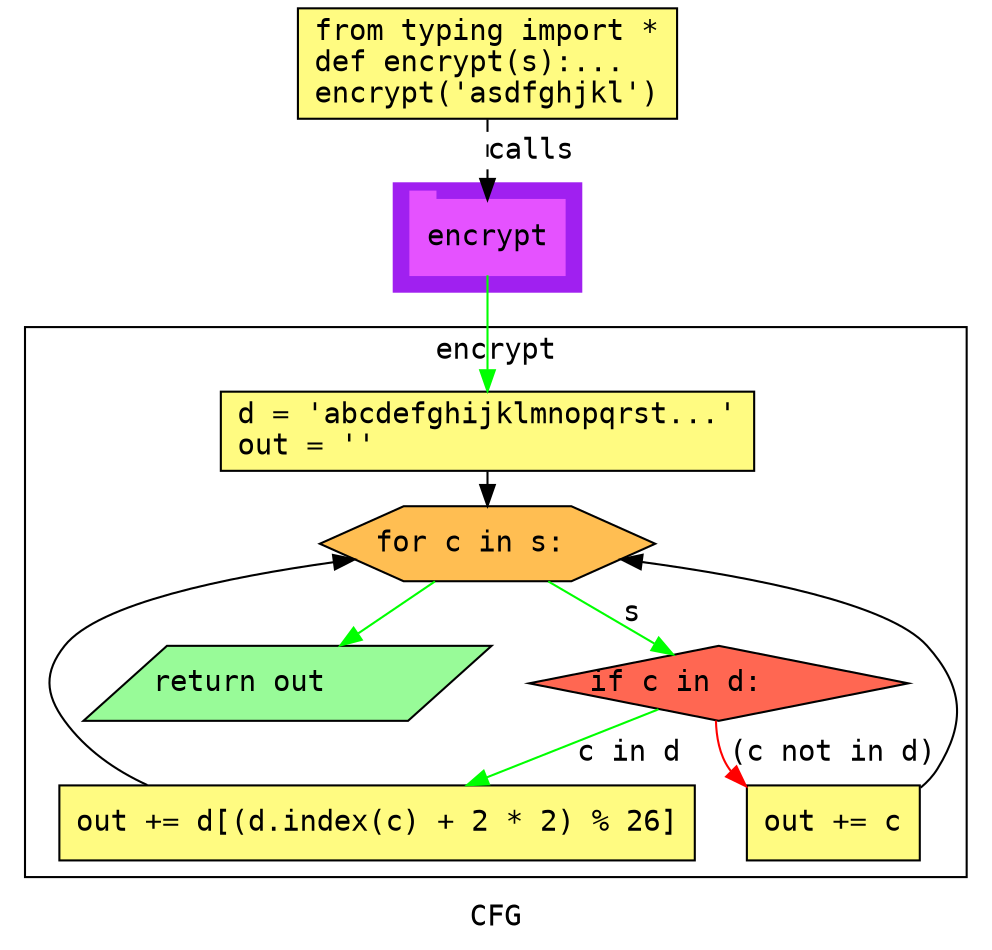 digraph cluster210CFG {
	graph [bb="0,0,460,448",
		compound=True,
		fontname="DejaVu Sans Mono",
		label=CFG,
		lheight=0.21,
		lp="230,11.5",
		lwidth=0.35,
		pack=False,
		rankdir=TB,
		ranksep=0.02
	];
	node [fontname="DejaVu Sans Mono",
		label="\N"
	];
	edge [fontname="DejaVu Sans Mono"];
	subgraph cluster_1 {
		graph [bb="181,312,271,364",
			color=purple,
			compound=true,
			fontname="DejaVu Sans Mono",
			label="",
			rankdir=TB,
			ranksep=0.02,
			shape=tab,
			style=filled
		];
		node [fontname="DejaVu Sans Mono"];
		edge [fontname="DejaVu Sans Mono"];
		13	[color="#E552FF",
			height=0.5,
			label=encrypt,
			linenum="[14]",
			pos="226,338",
			shape=tab,
			style=filled,
			width=1.0278];
	}
	subgraph cluster2encrypt {
		graph [bb="8,31,452,295",
			compound=True,
			fontname="DejaVu Sans Mono",
			label=encrypt,
			lheight=0.21,
			lp="230,283.5",
			lwidth=0.81,
			pack=False,
			rankdir=TB,
			ranksep=0.02
		];
		node [fontname="DejaVu Sans Mono"];
		edge [fontname="DejaVu Sans Mono"];
		subgraph cluster_7 {
			graph [color=purple,
				compound=true,
				fontname="DejaVu Sans Mono",
				label="",
				rankdir=TB,
				ranksep=0.02,
				shape=tab,
				style=filled
			];
			node [fontname="DejaVu Sans Mono"];
			edge [fontname="DejaVu Sans Mono"];
		}
		3	[fillcolor="#FFFB81",
			height=0.52778,
			label="d = 'abcdefghijklmnopqrst...'\lout = ''\l",
			linenum="[5, 6]",
			pos="226,245",
			shape=rectangle,
			style="filled,solid",
			width=3.5556];
		4	[fillcolor="#FFBE52",
			height=0.5,
			label="for c in s:\l",
			linenum="[7]",
			pos="226,191",
			shape=hexagon,
			style="filled,solid",
			width=2.2306];
		3 -> 4	[color=black,
			pos="e,226,209.22 226,225.81 226,223.71 226,221.53 226,219.33"];
		5	[fillcolor="#FF6752",
			height=0.5,
			label="if c in d:\l",
			linenum="[8]",
			pos="333,124",
			shape=diamond,
			style="filled,solid",
			width=2.5277];
		4 -> 5	[color=green,
			label=s,
			lp="293.5,157.5",
			pos="e,311.84,137.86 254.11,172.92 269.23,163.74 287.86,152.42 303.22,143.09"];
		6	[fillcolor="#98fb98",
			height=0.5,
			label="return out\l",
			linenum="[12]",
			pos="130,124",
			shape=parallelogram,
			style="filled,solid",
			width=2.6206];
		4 -> 6	[color=green,
			pos="e,155.39,142.19 200.78,172.92 189.51,165.29 176.07,156.19 163.94,147.98"];
		7	[fillcolor="#FFFB81",
			height=0.5,
			label="out += d[(d.index(c) + 2 * 2) % 26]\l",
			linenum="[9]",
			pos="175,57",
			shape=rectangle,
			style="filled,solid",
			width=4.2361];
		5 -> 7	[color=green,
			label="c in d",
			lp="293,90.5",
			pos="e,216.37,75.02 304.75,111.38 282.85,102.37 251.93,89.65 225.77,78.887"];
		9	[fillcolor="#FFFB81",
			height=0.5,
			label="out += c\l",
			linenum="[11]",
			pos="392,57",
			shape=rectangle,
			style="filled,solid",
			width=1.1528];
		5 -> 9	[color=red,
			label="(c not in d)",
			lp="388,90.5",
			pos="e,350.34,71.717 331.55,106.08 331.74,98.384 333.21,89.556 338,83 339.23,81.311 340.61,79.732 342.1,78.257"];
		7 -> 4	[color=black,
			pos="e,162.94,183.25 66.909,75.071 51.274,82.181 37.086,92.126 27,106 17.592,118.94 17.101,129.43 27,142 42.685,161.92 102.69,174.54 \
152.75,181.82"];
		9 -> 4	[color=black,
			pos="e,289.14,183.34 431.42,75.053 433.98,77.393 436.23,80.031 438,83 451.45,105.62 450.51,122.36 433,142 415.21,161.95 351.24,174.7 \
299.06,182"];
	}
	1	[fillcolor="#FFFB81",
		height=0.73611,
		label="from typing import *\ldef encrypt(s):...\lencrypt('asdfghjkl')\l",
		linenum="[1]",
		pos="226,421.5",
		shape=rectangle,
		style="filled,solid",
		width=2.5278];
	1 -> 13	[label=calls,
		lp="247,379.5",
		pos="e,226,356.13 226,394.71 226,385.66 226,375.47 226,366.3",
		style=dashed];
	13 -> 3	[color=green,
		pos="e,226,264.29 226,319.88 226,307.12 226,289.4 226,274.52"];
}
